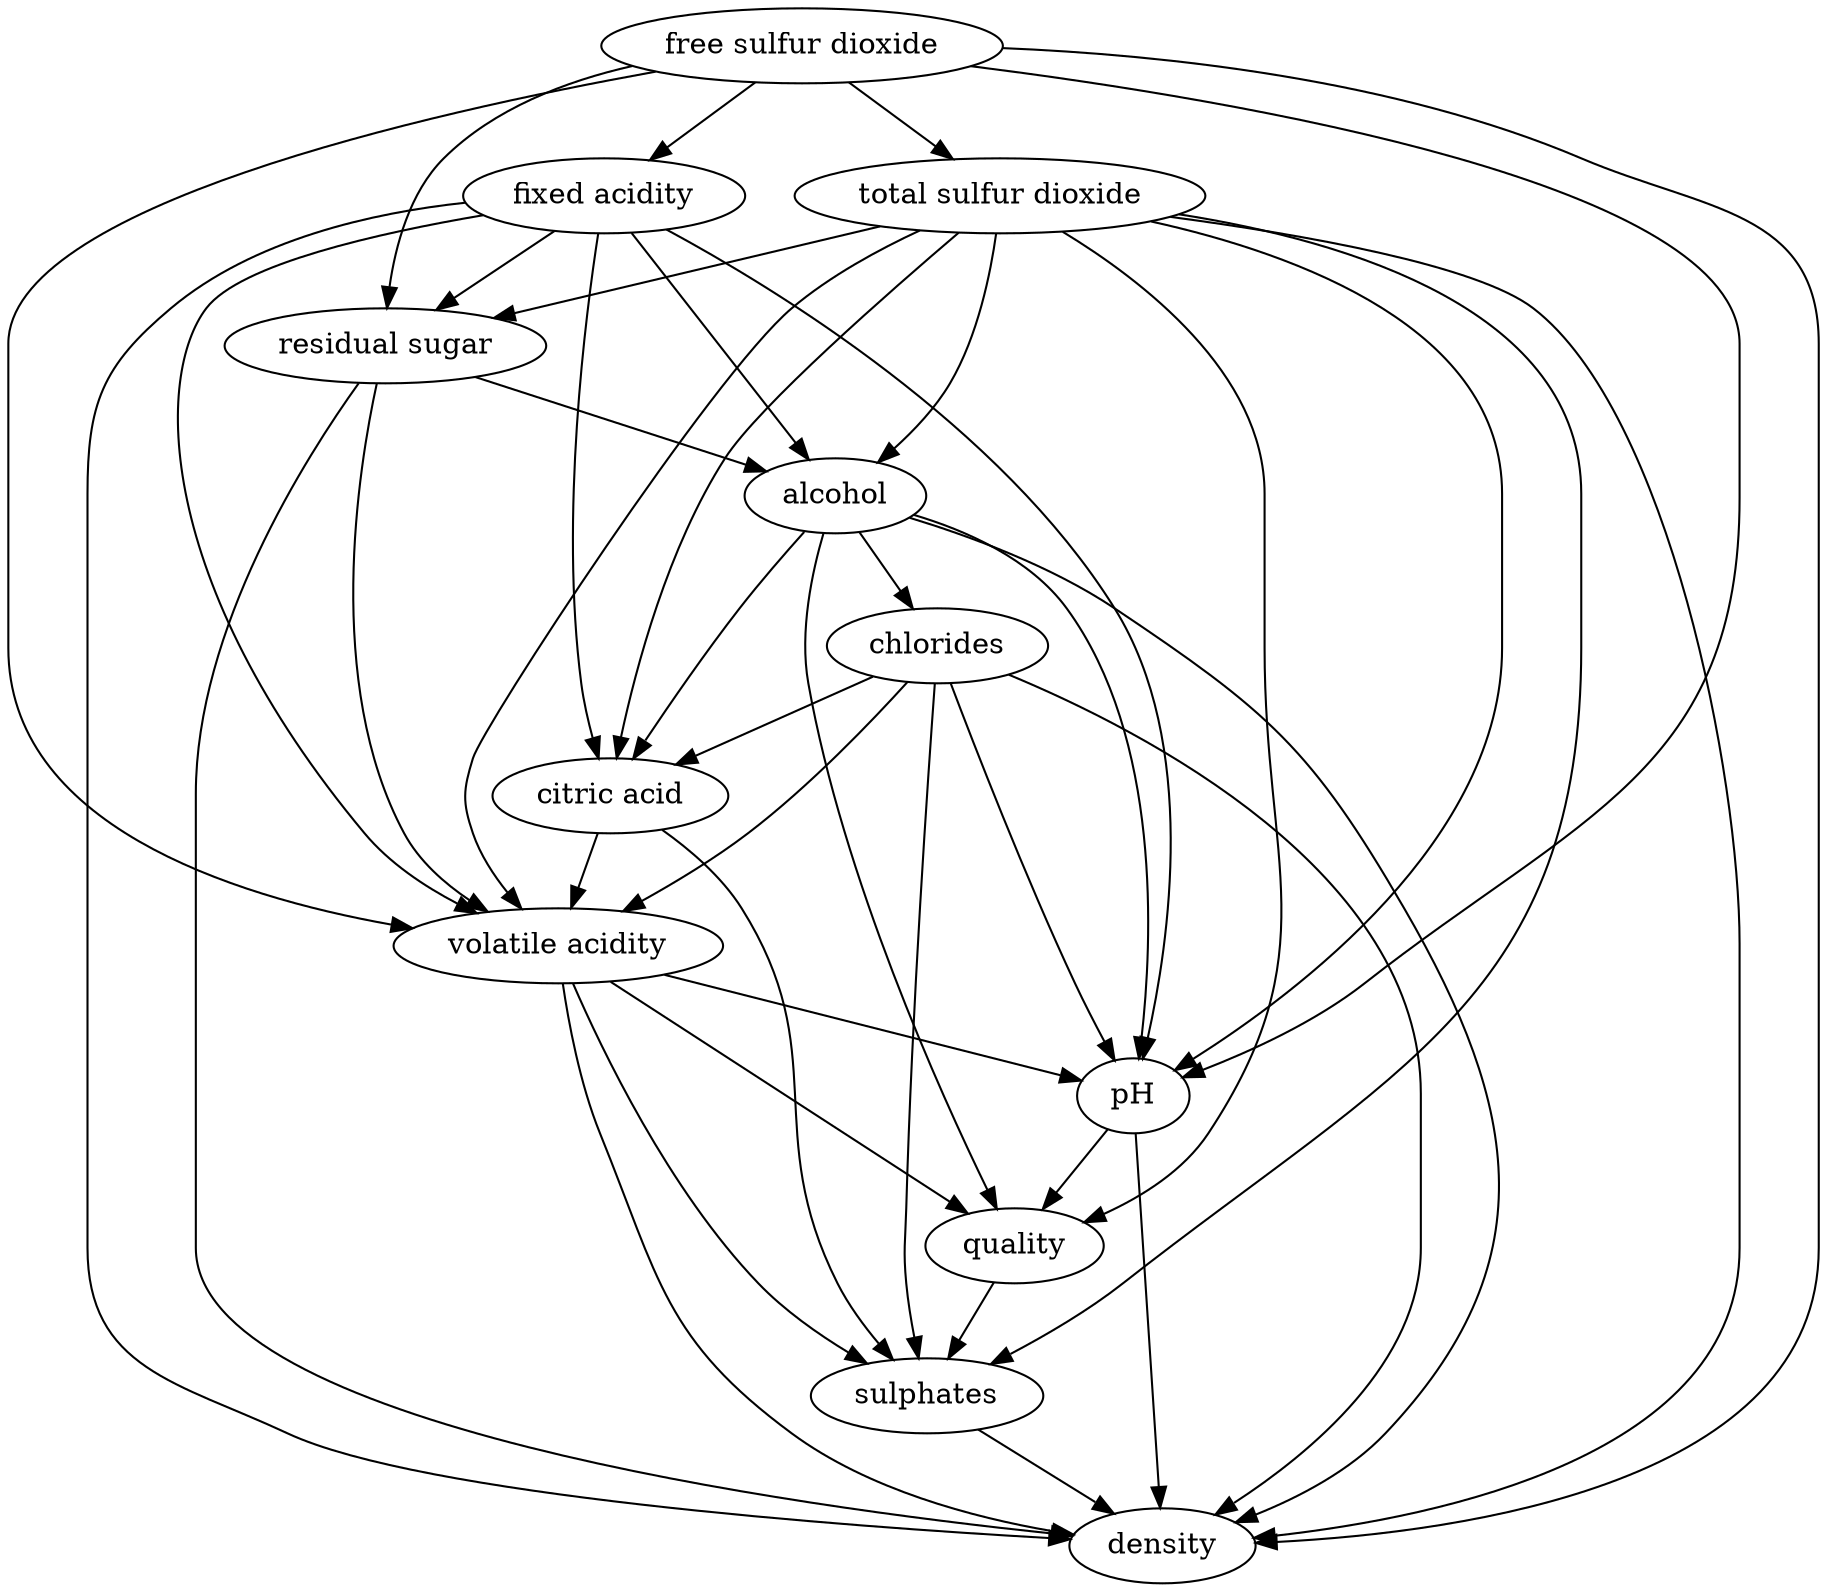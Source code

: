 strict digraph {
	0 [label="fixed acidity"]
	1 [label="volatile acidity"]
	2 [label="citric acid"]
	3 [label="residual sugar"]
	4 [label="chlorides"]
	5 [label="free sulfur dioxide"]
	6 [label="total sulfur dioxide"]
	7 [label="density"]
	8 [label="pH"]
	9 [label="sulphates"]
	10 [label="alcohol"]
	11 [label="quality"]
	0 -> 1
	0 -> 2
	0 -> 3
	0 -> 7
	0 -> 8
	0 -> 10
	1 -> 7
	1 -> 8
	1 -> 9
	1 -> 11
	2 -> 1
	2 -> 9
	3 -> 1
	3 -> 7
	3 -> 10
	4 -> 1
	4 -> 2
	4 -> 7
	4 -> 8
	4 -> 9
	5 -> 0
	5 -> 1
	5 -> 3
	5 -> 6
	5 -> 7
	5 -> 8
	6 -> 1
	6 -> 2
	6 -> 3
	6 -> 7
	6 -> 8
	6 -> 9
	6 -> 10
	6 -> 11
	8 -> 7
	8 -> 11
	9 -> 7
	10 -> 2
	10 -> 4
	10 -> 7
	10 -> 8
	10 -> 11
	11 -> 9
}